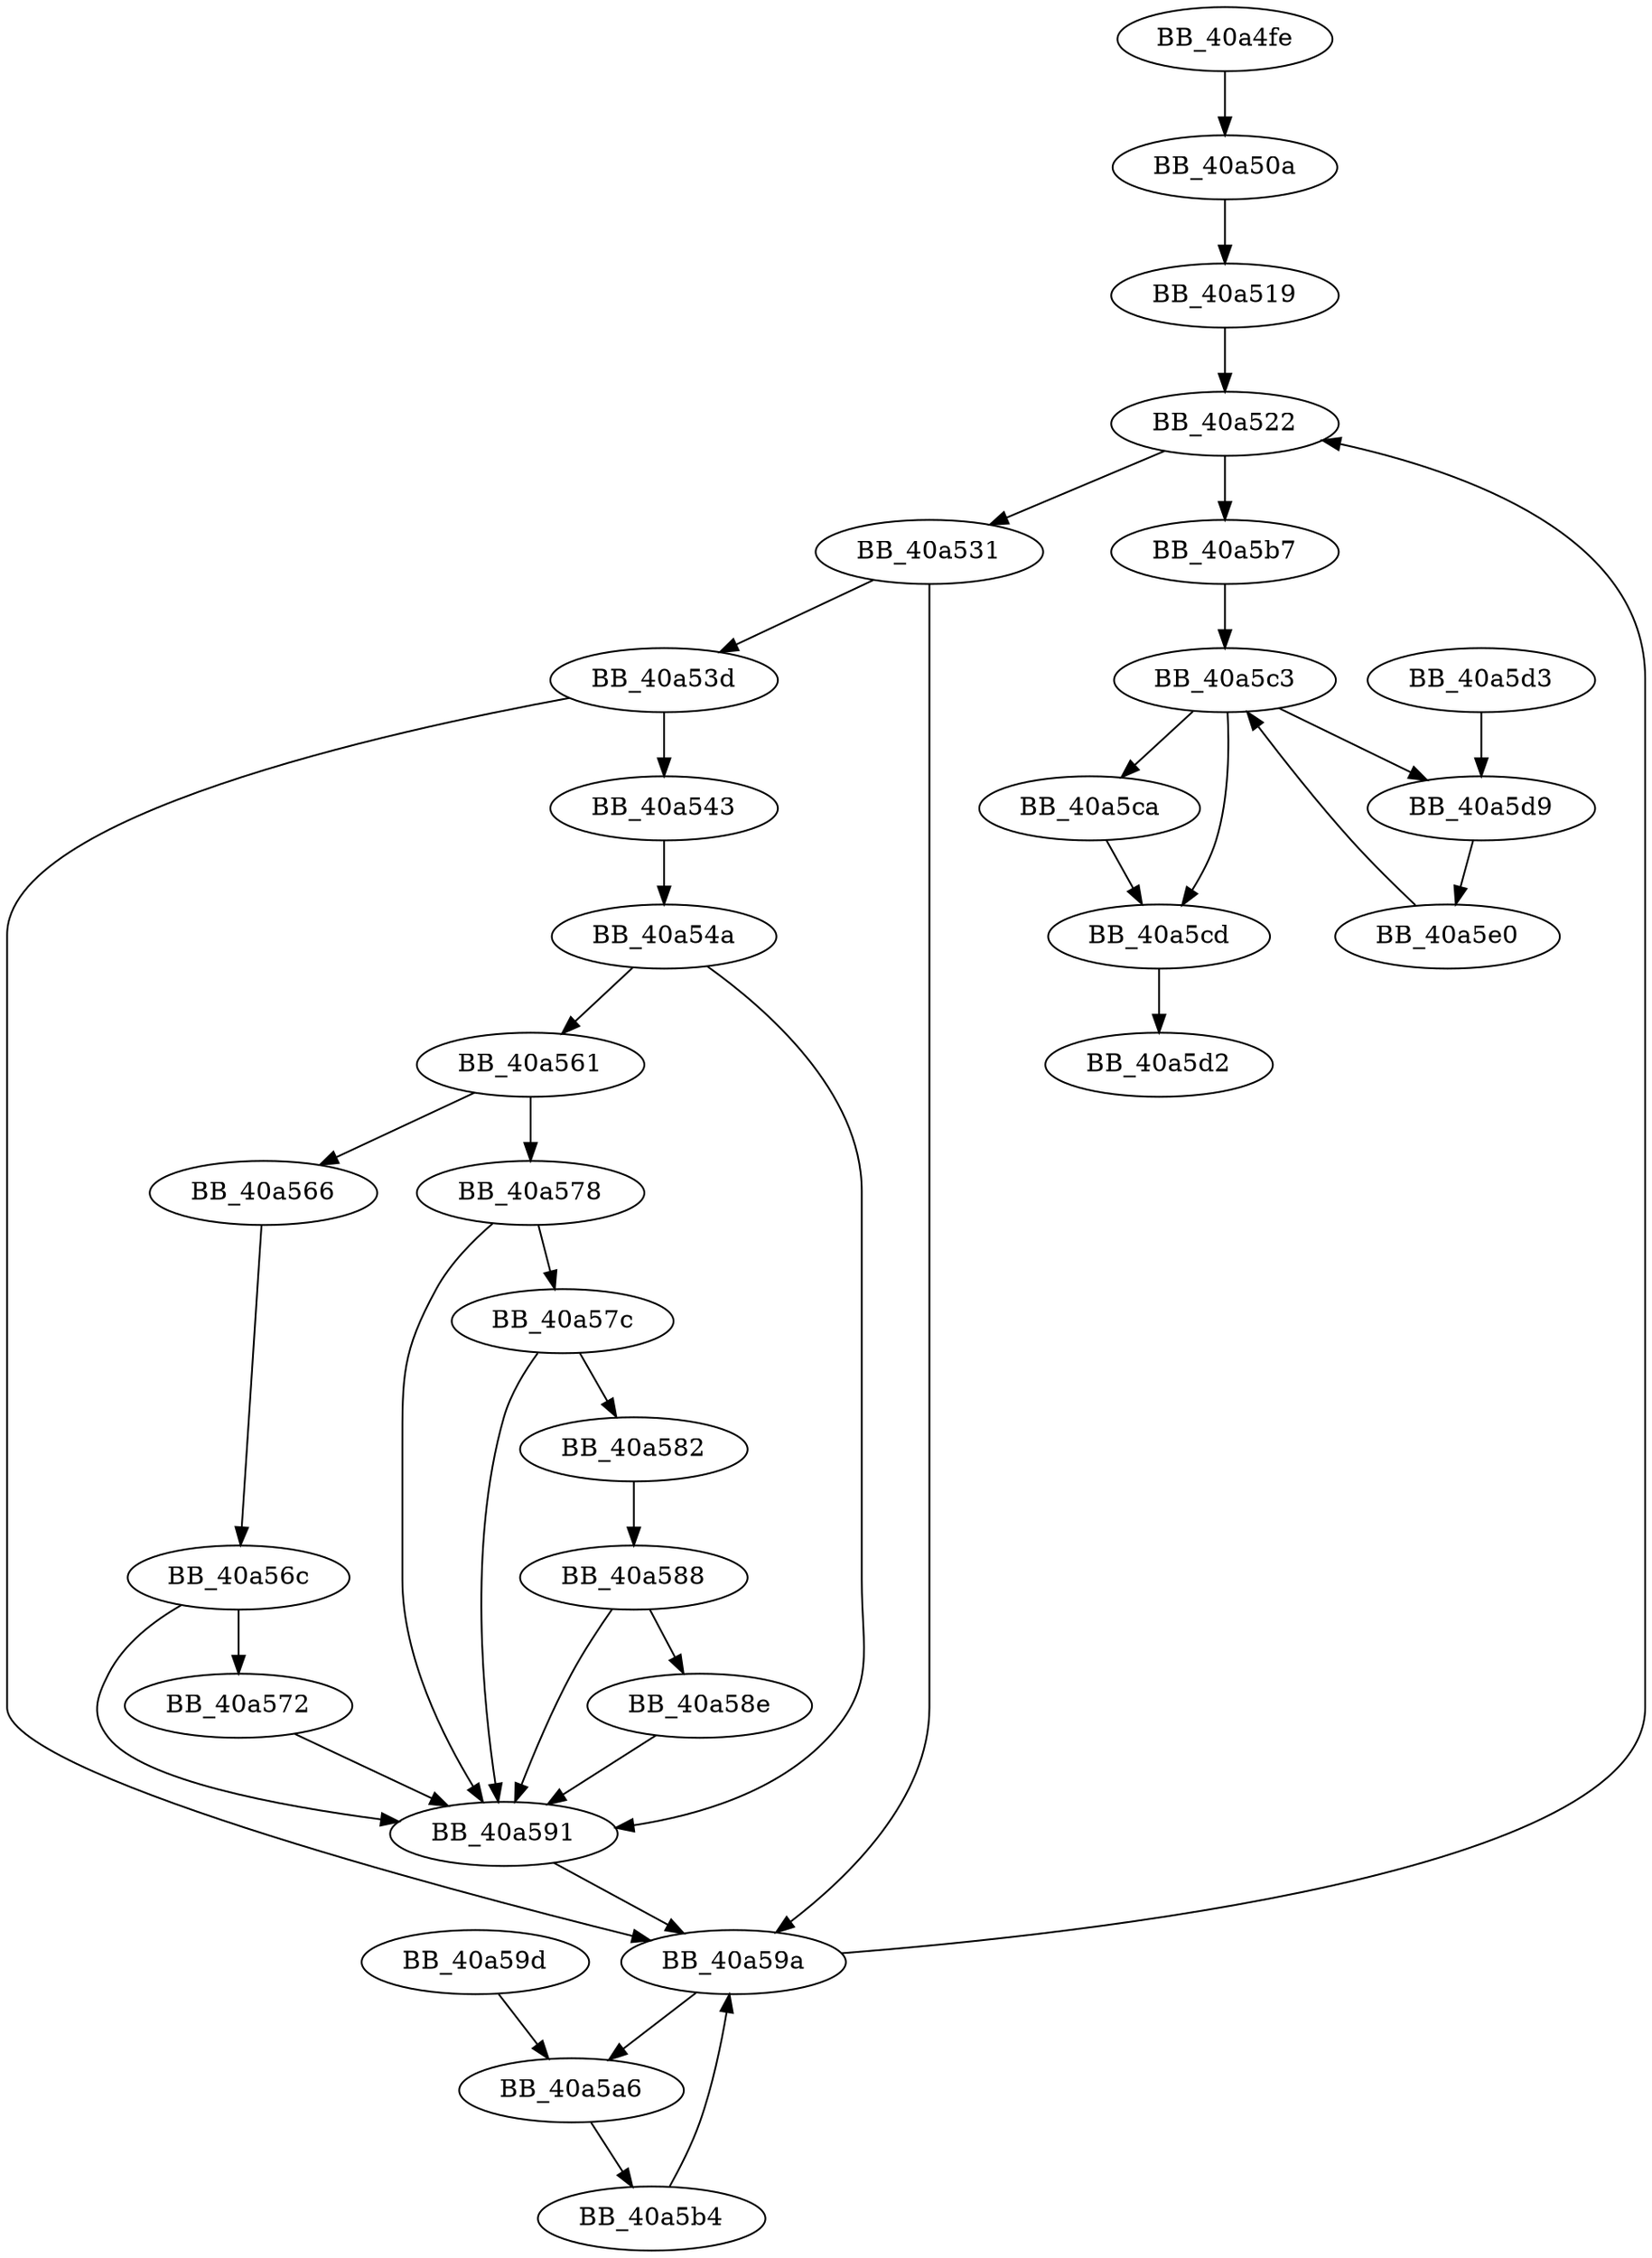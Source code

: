 DiGraph _flsall{
BB_40a4fe->BB_40a50a
BB_40a50a->BB_40a519
BB_40a519->BB_40a522
BB_40a522->BB_40a531
BB_40a522->BB_40a5b7
BB_40a531->BB_40a53d
BB_40a531->BB_40a59a
BB_40a53d->BB_40a543
BB_40a53d->BB_40a59a
BB_40a543->BB_40a54a
BB_40a54a->BB_40a561
BB_40a54a->BB_40a591
BB_40a561->BB_40a566
BB_40a561->BB_40a578
BB_40a566->BB_40a56c
BB_40a56c->BB_40a572
BB_40a56c->BB_40a591
BB_40a572->BB_40a591
BB_40a578->BB_40a57c
BB_40a578->BB_40a591
BB_40a57c->BB_40a582
BB_40a57c->BB_40a591
BB_40a582->BB_40a588
BB_40a588->BB_40a58e
BB_40a588->BB_40a591
BB_40a58e->BB_40a591
BB_40a591->BB_40a59a
BB_40a59a->BB_40a522
BB_40a59a->BB_40a5a6
BB_40a59d->BB_40a5a6
BB_40a5a6->BB_40a5b4
BB_40a5b4->BB_40a59a
BB_40a5b7->BB_40a5c3
BB_40a5c3->BB_40a5ca
BB_40a5c3->BB_40a5cd
BB_40a5c3->BB_40a5d9
BB_40a5ca->BB_40a5cd
BB_40a5cd->BB_40a5d2
BB_40a5d3->BB_40a5d9
BB_40a5d9->BB_40a5e0
BB_40a5e0->BB_40a5c3
}
